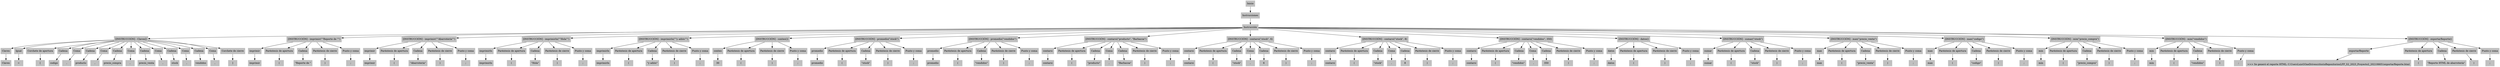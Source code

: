 digraph "Arbol de derivación" {
	bgcolor=white fontname=Helvetica fontsize=12 rankdir=TB
	node [color=lightgray fontcolor=black shape=rectangle style=filled]
	"eb68b9e7-784b-11ee-a372-089798b85202" [label=Inicio color=gray]
	"eb68b9e8-784b-11ee-b786-089798b85202" [label="Instrucción" color=gray]
	"eb68b9e9-784b-11ee-aa53-089798b85202" [label=Instrucciones color=gray]
	"eb68b9e7-784b-11ee-a372-089798b85202" -> "eb68b9e9-784b-11ee-aa53-089798b85202" [color=black]
	"eb68b9e9-784b-11ee-aa53-089798b85202" -> "eb68b9e8-784b-11ee-b786-089798b85202" [color=black]
	"eb68b9ea-784b-11ee-9270-089798b85202" [label="[INSTRUCCIÓN] - Claves[]" color=gray]
	"eb68b9eb-784b-11ee-b042-089798b85202" [label=Claves color=gray]
	"eb68b9ec-784b-11ee-a604-089798b85202" [label=Claves color=gray]
	"eb68b9ea-784b-11ee-9270-089798b85202" -> "eb68b9ec-784b-11ee-a604-089798b85202" [color=black]
	"eb68b9e8-784b-11ee-b786-089798b85202" -> "eb68b9ea-784b-11ee-9270-089798b85202" [color=black]
	"eb68b9ec-784b-11ee-a604-089798b85202" -> "eb68b9eb-784b-11ee-b042-089798b85202" [color=black]
	"eb68e0e5-784b-11ee-a242-089798b85202" [label=Igual color=gray]
	"eb68e0e6-784b-11ee-a28e-089798b85202" [label="=" color=gray]
	"eb68e0e5-784b-11ee-a242-089798b85202" -> "eb68e0e6-784b-11ee-a28e-089798b85202" [color=black]
	"eb68b9ea-784b-11ee-9270-089798b85202" -> "eb68e0e5-784b-11ee-a242-089798b85202" [color=black]
	"eb68e0e7-784b-11ee-a713-089798b85202" [label="Corchete de apertura" color=gray]
	"eb68e0e8-784b-11ee-b0c9-089798b85202" [label="[" color=gray]
	"eb68e0e7-784b-11ee-a713-089798b85202" -> "eb68e0e8-784b-11ee-b0c9-089798b85202" [color=black]
	"eb68b9ea-784b-11ee-9270-089798b85202" -> "eb68e0e7-784b-11ee-a713-089798b85202" [color=black]
	"eb68e0e9-784b-11ee-8734-089798b85202" [label=Cadena color=gray]
	"eb68e0ea-784b-11ee-9969-089798b85202" [label=Coma color=gray]
	"eb68e0eb-784b-11ee-ac34-089798b85202" [label=codigo color=gray]
	"eb68e0ec-784b-11ee-8c60-089798b85202" [label="," color=gray]
	"eb68b9ea-784b-11ee-9270-089798b85202" -> "eb68e0e9-784b-11ee-8734-089798b85202" [color=black]
	"eb68b9ea-784b-11ee-9270-089798b85202" -> "eb68e0ea-784b-11ee-9969-089798b85202" [color=black]
	"eb68e0e9-784b-11ee-8734-089798b85202" -> "eb68e0eb-784b-11ee-ac34-089798b85202" [color=black]
	"eb68e0ea-784b-11ee-9969-089798b85202" -> "eb68e0ec-784b-11ee-8c60-089798b85202" [color=black]
	"eb68e0ed-784b-11ee-916c-089798b85202" [label=Cadena color=gray]
	"eb68e0ee-784b-11ee-a5ca-089798b85202" [label=Coma color=gray]
	"eb68e0ef-784b-11ee-bd26-089798b85202" [label=producto color=gray]
	"eb68e0f0-784b-11ee-8a83-089798b85202" [label="," color=gray]
	"eb68b9ea-784b-11ee-9270-089798b85202" -> "eb68e0ed-784b-11ee-916c-089798b85202" [color=black]
	"eb68b9ea-784b-11ee-9270-089798b85202" -> "eb68e0ee-784b-11ee-a5ca-089798b85202" [color=black]
	"eb68e0ed-784b-11ee-916c-089798b85202" -> "eb68e0ef-784b-11ee-bd26-089798b85202" [color=black]
	"eb68e0ee-784b-11ee-a5ca-089798b85202" -> "eb68e0f0-784b-11ee-8a83-089798b85202" [color=black]
	"eb68e0f1-784b-11ee-a004-089798b85202" [label=Cadena color=gray]
	"eb68e0f2-784b-11ee-ba67-089798b85202" [label=Coma color=gray]
	"eb68e0f3-784b-11ee-ac31-089798b85202" [label=precio_compra color=gray]
	"eb68e0f4-784b-11ee-a6b4-089798b85202" [label="," color=gray]
	"eb68b9ea-784b-11ee-9270-089798b85202" -> "eb68e0f1-784b-11ee-a004-089798b85202" [color=black]
	"eb68b9ea-784b-11ee-9270-089798b85202" -> "eb68e0f2-784b-11ee-ba67-089798b85202" [color=black]
	"eb68e0f1-784b-11ee-a004-089798b85202" -> "eb68e0f3-784b-11ee-ac31-089798b85202" [color=black]
	"eb68e0f2-784b-11ee-ba67-089798b85202" -> "eb68e0f4-784b-11ee-a6b4-089798b85202" [color=black]
	"eb68e0f5-784b-11ee-9b57-089798b85202" [label=Cadena color=gray]
	"eb68e0f6-784b-11ee-8df9-089798b85202" [label=Coma color=gray]
	"eb68e0f7-784b-11ee-ba95-089798b85202" [label=precio_venta color=gray]
	"eb68e0f8-784b-11ee-b3ba-089798b85202" [label="," color=gray]
	"eb68b9ea-784b-11ee-9270-089798b85202" -> "eb68e0f5-784b-11ee-9b57-089798b85202" [color=black]
	"eb68b9ea-784b-11ee-9270-089798b85202" -> "eb68e0f6-784b-11ee-8df9-089798b85202" [color=black]
	"eb68e0f5-784b-11ee-9b57-089798b85202" -> "eb68e0f7-784b-11ee-ba95-089798b85202" [color=black]
	"eb68e0f6-784b-11ee-8df9-089798b85202" -> "eb68e0f8-784b-11ee-b3ba-089798b85202" [color=black]
	"eb68e0f9-784b-11ee-910a-089798b85202" [label=Cadena color=gray]
	"eb68e0fa-784b-11ee-8e07-089798b85202" [label=Coma color=gray]
	"eb68e0fb-784b-11ee-ae04-089798b85202" [label=stock color=gray]
	"eb6907f5-784b-11ee-942b-089798b85202" [label="," color=gray]
	"eb68b9ea-784b-11ee-9270-089798b85202" -> "eb68e0f9-784b-11ee-910a-089798b85202" [color=black]
	"eb68b9ea-784b-11ee-9270-089798b85202" -> "eb68e0fa-784b-11ee-8e07-089798b85202" [color=black]
	"eb68e0f9-784b-11ee-910a-089798b85202" -> "eb68e0fb-784b-11ee-ae04-089798b85202" [color=black]
	"eb68e0fa-784b-11ee-8e07-089798b85202" -> "eb6907f5-784b-11ee-942b-089798b85202" [color=black]
	"eb6907f6-784b-11ee-8d57-089798b85202" [label=Cadena color=gray]
	"eb6907f7-784b-11ee-bae3-089798b85202" [label=Coma color=gray]
	"eb6907f8-784b-11ee-8f65-089798b85202" [label=vendidos color=gray]
	"eb6907f9-784b-11ee-b0f6-089798b85202" [label="," color=gray]
	"eb68b9ea-784b-11ee-9270-089798b85202" -> "eb6907f6-784b-11ee-8d57-089798b85202" [color=black]
	"eb68b9ea-784b-11ee-9270-089798b85202" -> "eb6907f7-784b-11ee-bae3-089798b85202" [color=black]
	"eb6907f6-784b-11ee-8d57-089798b85202" -> "eb6907f8-784b-11ee-8f65-089798b85202" [color=black]
	"eb6907f7-784b-11ee-bae3-089798b85202" -> "eb6907f9-784b-11ee-b0f6-089798b85202" [color=black]
	"eb6907fa-784b-11ee-bf4c-089798b85202" [label="Corchete de cierre" color=gray]
	"eb6907fb-784b-11ee-b69e-089798b85202" [label="]" color=gray]
	"eb68b9ea-784b-11ee-9270-089798b85202" -> "eb6907fa-784b-11ee-bf4c-089798b85202" [color=black]
	"eb6907fa-784b-11ee-bf4c-089798b85202" -> "eb6907fb-784b-11ee-b69e-089798b85202" [color=black]
	"eb6907fc-784b-11ee-a229-089798b85202" [label=imprimir color=gray]
	"eb6907fd-784b-11ee-926d-089798b85202" [label=imprimir color=gray]
	"eb6907fc-784b-11ee-a229-089798b85202" -> "eb6907fd-784b-11ee-926d-089798b85202" [color=black]
	"eb6907fe-784b-11ee-94c0-089798b85202" [label="Paréntesis de apertura" color=gray]
	"eb6907ff-784b-11ee-ae92-089798b85202" [label="(" color=gray]
	"eb6907fe-784b-11ee-94c0-089798b85202" -> "eb6907ff-784b-11ee-ae92-089798b85202" [color=black]
	"eb690800-784b-11ee-8c20-089798b85202" [label=Cadena color=gray]
	"eb690801-784b-11ee-98a4-089798b85202" [label="\"Reporte de \"" color=gray]
	"eb690800-784b-11ee-8c20-089798b85202" -> "eb690801-784b-11ee-98a4-089798b85202" [color=black]
	"eb690802-784b-11ee-9248-089798b85202" [label="Paréntesis de cierre" color=gray]
	"eb690803-784b-11ee-a0b3-089798b85202" [label=")" color=gray]
	"eb690802-784b-11ee-9248-089798b85202" -> "eb690803-784b-11ee-a0b3-089798b85202" [color=black]
	"eb690804-784b-11ee-a50c-089798b85202" [label="Punto y coma" color=gray]
	"eb690805-784b-11ee-8702-089798b85202" [label=";" color=gray]
	"eb690804-784b-11ee-a50c-089798b85202" -> "eb690805-784b-11ee-8702-089798b85202" [color=black]
	"eb690806-784b-11ee-a4eb-089798b85202" [label="[INSTRUCCIÓN] - imprimir(\"\"Reporte de \"\")" color=gray]
	"eb690806-784b-11ee-a4eb-089798b85202" -> "eb6907fc-784b-11ee-a229-089798b85202" [color=black]
	"eb690806-784b-11ee-a4eb-089798b85202" -> "eb6907fe-784b-11ee-94c0-089798b85202" [color=black]
	"eb690806-784b-11ee-a4eb-089798b85202" -> "eb690800-784b-11ee-8c20-089798b85202" [color=black]
	"eb690806-784b-11ee-a4eb-089798b85202" -> "eb690802-784b-11ee-9248-089798b85202" [color=black]
	"eb690806-784b-11ee-a4eb-089798b85202" -> "eb690804-784b-11ee-a50c-089798b85202" [color=black]
	"eb68b9e8-784b-11ee-b786-089798b85202" -> "eb690806-784b-11ee-a4eb-089798b85202" [color=black]
	"eb690807-784b-11ee-9aef-089798b85202" [label=imprimir color=gray]
	"eb690808-784b-11ee-a51f-089798b85202" [label=imprimir color=gray]
	"eb690807-784b-11ee-9aef-089798b85202" -> "eb690808-784b-11ee-a51f-089798b85202" [color=black]
	"eb692f12-784b-11ee-aaba-089798b85202" [label="Paréntesis de apertura" color=gray]
	"eb692f13-784b-11ee-abd8-089798b85202" [label="(" color=gray]
	"eb692f12-784b-11ee-aaba-089798b85202" -> "eb692f13-784b-11ee-abd8-089798b85202" [color=black]
	"eb692f14-784b-11ee-9164-089798b85202" [label=Cadena color=gray]
	"eb692f15-784b-11ee-b274-089798b85202" [label="\"Abarrotería\"" color=gray]
	"eb692f14-784b-11ee-9164-089798b85202" -> "eb692f15-784b-11ee-b274-089798b85202" [color=black]
	"eb692f16-784b-11ee-b062-089798b85202" [label="Paréntesis de cierre" color=gray]
	"eb692f17-784b-11ee-8984-089798b85202" [label=")" color=gray]
	"eb692f16-784b-11ee-b062-089798b85202" -> "eb692f17-784b-11ee-8984-089798b85202" [color=black]
	"eb692f18-784b-11ee-b24c-089798b85202" [label="Punto y coma" color=gray]
	"eb692f19-784b-11ee-8e85-089798b85202" [label=";" color=gray]
	"eb692f18-784b-11ee-b24c-089798b85202" -> "eb692f19-784b-11ee-8e85-089798b85202" [color=black]
	"eb692f1a-784b-11ee-9a2a-089798b85202" [label="[INSTRUCCIÓN] - imprimir(\"\"Abarrotería\"\")" color=gray]
	"eb692f1a-784b-11ee-9a2a-089798b85202" -> "eb690807-784b-11ee-9aef-089798b85202" [color=black]
	"eb692f1a-784b-11ee-9a2a-089798b85202" -> "eb692f12-784b-11ee-aaba-089798b85202" [color=black]
	"eb692f1a-784b-11ee-9a2a-089798b85202" -> "eb692f14-784b-11ee-9164-089798b85202" [color=black]
	"eb692f1a-784b-11ee-9a2a-089798b85202" -> "eb692f16-784b-11ee-b062-089798b85202" [color=black]
	"eb692f1a-784b-11ee-9a2a-089798b85202" -> "eb692f18-784b-11ee-b24c-089798b85202" [color=black]
	"eb68b9e8-784b-11ee-b786-089798b85202" -> "eb692f1a-784b-11ee-9a2a-089798b85202" [color=black]
	"eb692f1b-784b-11ee-89af-089798b85202" [label=imprimirln color=gray]
	"eb692f1c-784b-11ee-b82a-089798b85202" [label=imprimirln color=gray]
	"eb692f1b-784b-11ee-89af-089798b85202" -> "eb692f1c-784b-11ee-b82a-089798b85202" [color=black]
	"eb692f1d-784b-11ee-a583-089798b85202" [label="Paréntesis de apertura" color=gray]
	"eb692f1e-784b-11ee-8962-089798b85202" [label="(" color=gray]
	"eb692f1d-784b-11ee-a583-089798b85202" -> "eb692f1e-784b-11ee-8962-089798b85202" [color=black]
	"eb692f1f-784b-11ee-9f1e-089798b85202" [label=Cadena color=gray]
	"eb692f20-784b-11ee-a7ee-089798b85202" [label="\"Hola\"" color=gray]
	"eb692f1f-784b-11ee-9f1e-089798b85202" -> "eb692f20-784b-11ee-a7ee-089798b85202" [color=black]
	"eb692f21-784b-11ee-86ba-089798b85202" [label="Paréntesis de cierre" color=gray]
	"eb692f22-784b-11ee-a548-089798b85202" [label=")" color=gray]
	"eb692f21-784b-11ee-86ba-089798b85202" -> "eb692f22-784b-11ee-a548-089798b85202" [color=black]
	"eb692f23-784b-11ee-8912-089798b85202" [label="Punto y coma" color=gray]
	"eb692f24-784b-11ee-85ae-089798b85202" [label=";" color=gray]
	"eb692f23-784b-11ee-8912-089798b85202" -> "eb692f24-784b-11ee-85ae-089798b85202" [color=black]
	"eb692f25-784b-11ee-a5b7-089798b85202" [label="[INSTRUCCIÓN] - imprimirln(\"\"Hola\"\")" color=gray]
	"eb692f25-784b-11ee-a5b7-089798b85202" -> "eb692f1b-784b-11ee-89af-089798b85202" [color=black]
	"eb692f25-784b-11ee-a5b7-089798b85202" -> "eb692f1d-784b-11ee-a583-089798b85202" [color=black]
	"eb692f25-784b-11ee-a5b7-089798b85202" -> "eb692f1f-784b-11ee-9f1e-089798b85202" [color=black]
	"eb692f25-784b-11ee-a5b7-089798b85202" -> "eb692f21-784b-11ee-86ba-089798b85202" [color=black]
	"eb692f25-784b-11ee-a5b7-089798b85202" -> "eb692f23-784b-11ee-8912-089798b85202" [color=black]
	"eb68b9e8-784b-11ee-b786-089798b85202" -> "eb692f25-784b-11ee-a5b7-089798b85202" [color=black]
	"eb69562d-784b-11ee-9dcf-089798b85202" [label=imprimirln color=gray]
	"eb69562e-784b-11ee-ac1c-089798b85202" [label=imprimirln color=gray]
	"eb69562d-784b-11ee-9dcf-089798b85202" -> "eb69562e-784b-11ee-ac1c-089798b85202" [color=black]
	"eb69562f-784b-11ee-af01-089798b85202" [label="Paréntesis de apertura" color=gray]
	"eb695630-784b-11ee-993b-089798b85202" [label="(" color=gray]
	"eb69562f-784b-11ee-af01-089798b85202" -> "eb695630-784b-11ee-993b-089798b85202" [color=black]
	"eb695631-784b-11ee-89c6-089798b85202" [label=Cadena color=gray]
	"eb695632-784b-11ee-af8c-089798b85202" [label="\"y adiós\"" color=gray]
	"eb695631-784b-11ee-89c6-089798b85202" -> "eb695632-784b-11ee-af8c-089798b85202" [color=black]
	"eb695633-784b-11ee-82f5-089798b85202" [label="Paréntesis de cierre" color=gray]
	"eb695634-784b-11ee-b350-089798b85202" [label=")" color=gray]
	"eb695633-784b-11ee-82f5-089798b85202" -> "eb695634-784b-11ee-b350-089798b85202" [color=black]
	"eb695635-784b-11ee-a452-089798b85202" [label="Punto y coma" color=gray]
	"eb695636-784b-11ee-9413-089798b85202" [label=";" color=gray]
	"eb695635-784b-11ee-a452-089798b85202" -> "eb695636-784b-11ee-9413-089798b85202" [color=black]
	"eb695637-784b-11ee-a760-089798b85202" [label="[INSTRUCCIÓN] - imprimirln(\"\"y adiós\"\")" color=gray]
	"eb695637-784b-11ee-a760-089798b85202" -> "eb69562d-784b-11ee-9dcf-089798b85202" [color=black]
	"eb695637-784b-11ee-a760-089798b85202" -> "eb69562f-784b-11ee-af01-089798b85202" [color=black]
	"eb695637-784b-11ee-a760-089798b85202" -> "eb695631-784b-11ee-89c6-089798b85202" [color=black]
	"eb695637-784b-11ee-a760-089798b85202" -> "eb695633-784b-11ee-82f5-089798b85202" [color=black]
	"eb695637-784b-11ee-a760-089798b85202" -> "eb695635-784b-11ee-a452-089798b85202" [color=black]
	"eb68b9e8-784b-11ee-b786-089798b85202" -> "eb695637-784b-11ee-a760-089798b85202" [color=black]
	"eb695638-784b-11ee-ac0b-089798b85202" [label=conteo color=gray]
	"eb695639-784b-11ee-bc07-089798b85202" [label=30 color=gray]
	"eb69563a-784b-11ee-be4e-089798b85202" [label="Paréntesis de apertura" color=gray]
	"eb69563b-784b-11ee-8217-089798b85202" [label="(" color=gray]
	"eb69563c-784b-11ee-b5dd-089798b85202" [label="Paréntesis de cierre" color=gray]
	"eb69563d-784b-11ee-9a7e-089798b85202" [label=")" color=gray]
	"eb69563e-784b-11ee-97f4-089798b85202" [label="Punto y coma" color=gray]
	"eb69563f-784b-11ee-8d03-089798b85202" [label=";" color=gray]
	"eb695640-784b-11ee-96f6-089798b85202" [label="[INSTRUCCIÓN] - conteo())" color=gray]
	"eb695638-784b-11ee-ac0b-089798b85202" -> "eb695639-784b-11ee-bc07-089798b85202" [color=black]
	"eb69563a-784b-11ee-be4e-089798b85202" -> "eb69563b-784b-11ee-8217-089798b85202" [color=black]
	"eb69563c-784b-11ee-b5dd-089798b85202" -> "eb69563d-784b-11ee-9a7e-089798b85202" [color=black]
	"eb69563e-784b-11ee-97f4-089798b85202" -> "eb69563f-784b-11ee-8d03-089798b85202" [color=black]
	"eb695640-784b-11ee-96f6-089798b85202" -> "eb695638-784b-11ee-ac0b-089798b85202" [color=black]
	"eb695640-784b-11ee-96f6-089798b85202" -> "eb69563a-784b-11ee-be4e-089798b85202" [color=black]
	"eb695640-784b-11ee-96f6-089798b85202" -> "eb69563c-784b-11ee-b5dd-089798b85202" [color=black]
	"eb695640-784b-11ee-96f6-089798b85202" -> "eb69563e-784b-11ee-97f4-089798b85202" [color=black]
	"eb68b9e8-784b-11ee-b786-089798b85202" -> "eb695640-784b-11ee-96f6-089798b85202" [color=black]
	"eb695641-784b-11ee-82c9-089798b85202" [label=promedio color=gray]
	"eb697d34-784b-11ee-b4ca-089798b85202" [label=promedio color=gray]
	"eb695641-784b-11ee-82c9-089798b85202" -> "eb697d34-784b-11ee-b4ca-089798b85202" [color=black]
	"eb697d35-784b-11ee-9508-089798b85202" [label="Paréntesis de apertura" color=gray]
	"eb697d36-784b-11ee-b5f9-089798b85202" [label="(" color=gray]
	"eb697d35-784b-11ee-9508-089798b85202" -> "eb697d36-784b-11ee-b5f9-089798b85202" [color=black]
	"eb697d37-784b-11ee-af37-089798b85202" [label=Cadena color=gray]
	"eb697d38-784b-11ee-a8c3-089798b85202" [label="\"stock\"" color=gray]
	"eb697d37-784b-11ee-af37-089798b85202" -> "eb697d38-784b-11ee-a8c3-089798b85202" [color=black]
	"eb697d39-784b-11ee-a85c-089798b85202" [label="Paréntesis de cierre" color=gray]
	"eb697d3a-784b-11ee-babc-089798b85202" [label=")" color=gray]
	"eb697d39-784b-11ee-a85c-089798b85202" -> "eb697d3a-784b-11ee-babc-089798b85202" [color=black]
	"eb697d3b-784b-11ee-a114-089798b85202" [label="Punto y coma" color=gray]
	"eb697d3c-784b-11ee-977f-089798b85202" [label=";" color=gray]
	"eb697d3b-784b-11ee-a114-089798b85202" -> "eb697d3c-784b-11ee-977f-089798b85202" [color=black]
	"eb697d3d-784b-11ee-b973-089798b85202" [label="[INSTRUCCIÓN] - promedio(\"stock\")" color=gray]
	"eb697d3d-784b-11ee-b973-089798b85202" -> "eb695641-784b-11ee-82c9-089798b85202" [color=black]
	"eb697d3d-784b-11ee-b973-089798b85202" -> "eb697d35-784b-11ee-9508-089798b85202" [color=black]
	"eb697d3d-784b-11ee-b973-089798b85202" -> "eb697d37-784b-11ee-af37-089798b85202" [color=black]
	"eb697d3d-784b-11ee-b973-089798b85202" -> "eb697d39-784b-11ee-a85c-089798b85202" [color=black]
	"eb697d3d-784b-11ee-b973-089798b85202" -> "eb697d3b-784b-11ee-a114-089798b85202" [color=black]
	"eb68b9e8-784b-11ee-b786-089798b85202" -> "eb697d3d-784b-11ee-b973-089798b85202" [color=black]
	"eb697d3e-784b-11ee-877b-089798b85202" [label=promedio color=gray]
	"eb697d3f-784b-11ee-819f-089798b85202" [label=promedio color=gray]
	"eb697d3e-784b-11ee-877b-089798b85202" -> "eb697d3f-784b-11ee-819f-089798b85202" [color=black]
	"eb697d40-784b-11ee-a2f1-089798b85202" [label="Paréntesis de apertura" color=gray]
	"eb697d41-784b-11ee-9cb3-089798b85202" [label="(" color=gray]
	"eb697d40-784b-11ee-a2f1-089798b85202" -> "eb697d41-784b-11ee-9cb3-089798b85202" [color=black]
	"eb697d42-784b-11ee-9a68-089798b85202" [label=Cadena color=gray]
	"eb697d43-784b-11ee-862d-089798b85202" [label="\"vendidos\"" color=gray]
	"eb697d42-784b-11ee-9a68-089798b85202" -> "eb697d43-784b-11ee-862d-089798b85202" [color=black]
	"eb697d44-784b-11ee-b465-089798b85202" [label="Paréntesis de cierre" color=gray]
	"eb697d45-784b-11ee-acd0-089798b85202" [label=")" color=gray]
	"eb697d44-784b-11ee-b465-089798b85202" -> "eb697d45-784b-11ee-acd0-089798b85202" [color=black]
	"eb69a453-784b-11ee-9a53-089798b85202" [label="Punto y coma" color=gray]
	"eb69a454-784b-11ee-9fb7-089798b85202" [label=";" color=gray]
	"eb69a453-784b-11ee-9a53-089798b85202" -> "eb69a454-784b-11ee-9fb7-089798b85202" [color=black]
	"eb69a455-784b-11ee-8f45-089798b85202" [label="[INSTRUCCIÓN] - promedio(\"vendidos\")" color=gray]
	"eb69a455-784b-11ee-8f45-089798b85202" -> "eb697d3e-784b-11ee-877b-089798b85202" [color=black]
	"eb69a455-784b-11ee-8f45-089798b85202" -> "eb697d40-784b-11ee-a2f1-089798b85202" [color=black]
	"eb69a455-784b-11ee-8f45-089798b85202" -> "eb697d42-784b-11ee-9a68-089798b85202" [color=black]
	"eb69a455-784b-11ee-8f45-089798b85202" -> "eb697d44-784b-11ee-b465-089798b85202" [color=black]
	"eb69a455-784b-11ee-8f45-089798b85202" -> "eb69a453-784b-11ee-9a53-089798b85202" [color=black]
	"eb68b9e8-784b-11ee-b786-089798b85202" -> "eb69a455-784b-11ee-8f45-089798b85202" [color=black]
	"eb69a456-784b-11ee-a94e-089798b85202" [label=contarsi color=gray]
	"eb69a457-784b-11ee-b5e2-089798b85202" [label=contarsi color=gray]
	"eb69a456-784b-11ee-a94e-089798b85202" -> "eb69a457-784b-11ee-b5e2-089798b85202" [color=black]
	"eb69a458-784b-11ee-8ef0-089798b85202" [label="Paréntesis de apertura" color=gray]
	"eb69a459-784b-11ee-840c-089798b85202" [label="(" color=gray]
	"eb69a458-784b-11ee-8ef0-089798b85202" -> "eb69a459-784b-11ee-840c-089798b85202" [color=black]
	"eb69a45a-784b-11ee-bbad-089798b85202" [label=Cadena color=gray]
	"eb69a45b-784b-11ee-821b-089798b85202" [label="\"producto\"" color=gray]
	"eb69a45a-784b-11ee-bbad-089798b85202" -> "eb69a45b-784b-11ee-821b-089798b85202" [color=black]
	"eb69a45c-784b-11ee-921f-089798b85202" [label=Coma color=gray]
	"eb69a45d-784b-11ee-8e96-089798b85202" [label="," color=gray]
	"eb69a45c-784b-11ee-921f-089798b85202" -> "eb69a45d-784b-11ee-8e96-089798b85202" [color=black]
	"eb69a45e-784b-11ee-96bc-089798b85202" [label=Cadena color=gray]
	"eb69a45f-784b-11ee-ad4e-089798b85202" [label="\"Barbacoa\"" color=gray]
	"eb69a45e-784b-11ee-96bc-089798b85202" -> "eb69a45f-784b-11ee-ad4e-089798b85202" [color=black]
	"eb69a460-784b-11ee-952c-089798b85202" [label="Paréntesis de cierre" color=gray]
	"eb69a461-784b-11ee-91e6-089798b85202" [label=")" color=gray]
	"eb69a460-784b-11ee-952c-089798b85202" -> "eb69a461-784b-11ee-91e6-089798b85202" [color=black]
	"eb69a462-784b-11ee-b852-089798b85202" [label="Punto y coma" color=gray]
	"eb69a463-784b-11ee-9a55-089798b85202" [label=";" color=gray]
	"eb69a462-784b-11ee-b852-089798b85202" -> "eb69a463-784b-11ee-9a55-089798b85202" [color=black]
	"eb69a464-784b-11ee-8118-089798b85202" [label="[INSTRUCCIÓN] - contarsi(\"producto\", \"Barbacoa\")" color=gray]
	"eb69a464-784b-11ee-8118-089798b85202" -> "eb69a456-784b-11ee-a94e-089798b85202" [color=black]
	"eb69a464-784b-11ee-8118-089798b85202" -> "eb69a458-784b-11ee-8ef0-089798b85202" [color=black]
	"eb69a464-784b-11ee-8118-089798b85202" -> "eb69a45a-784b-11ee-bbad-089798b85202" [color=black]
	"eb69a464-784b-11ee-8118-089798b85202" -> "eb69a45c-784b-11ee-921f-089798b85202" [color=black]
	"eb69a464-784b-11ee-8118-089798b85202" -> "eb69a45e-784b-11ee-96bc-089798b85202" [color=black]
	"eb69a464-784b-11ee-8118-089798b85202" -> "eb69a460-784b-11ee-952c-089798b85202" [color=black]
	"eb69a464-784b-11ee-8118-089798b85202" -> "eb69a462-784b-11ee-b852-089798b85202" [color=black]
	"eb68b9e8-784b-11ee-b786-089798b85202" -> "eb69a464-784b-11ee-8118-089798b85202" [color=black]
	"eb69a465-784b-11ee-9c6c-089798b85202" [label=contarsi color=gray]
	"eb69a466-784b-11ee-a587-089798b85202" [label=contarsi color=gray]
	"eb69a465-784b-11ee-9c6c-089798b85202" -> "eb69a466-784b-11ee-a587-089798b85202" [color=black]
	"eb69cb58-784b-11ee-a10e-089798b85202" [label="Paréntesis de apertura" color=gray]
	"eb69cb59-784b-11ee-b6c5-089798b85202" [label="(" color=gray]
	"eb69cb58-784b-11ee-a10e-089798b85202" -> "eb69cb59-784b-11ee-b6c5-089798b85202" [color=black]
	"eb69cb5a-784b-11ee-9925-089798b85202" [label=Cadena color=gray]
	"eb69cb5b-784b-11ee-b245-089798b85202" [label="\"stock\"" color=gray]
	"eb69cb5a-784b-11ee-9925-089798b85202" -> "eb69cb5b-784b-11ee-b245-089798b85202" [color=black]
	"eb69cb5c-784b-11ee-ac6b-089798b85202" [label=Coma color=gray]
	"eb69cb5d-784b-11ee-bd7b-089798b85202" [label="," color=gray]
	"eb69cb5c-784b-11ee-ac6b-089798b85202" -> "eb69cb5d-784b-11ee-bd7b-089798b85202" [color=black]
	"eb69cb5e-784b-11ee-a709-089798b85202" [label=Cadena color=gray]
	"eb69cb5f-784b-11ee-9174-089798b85202" [label=6 color=gray]
	"eb69cb5e-784b-11ee-a709-089798b85202" -> "eb69cb5f-784b-11ee-9174-089798b85202" [color=black]
	"eb69cb60-784b-11ee-b419-089798b85202" [label="Paréntesis de cierre" color=gray]
	"eb69cb61-784b-11ee-9270-089798b85202" [label=")" color=gray]
	"eb69cb60-784b-11ee-b419-089798b85202" -> "eb69cb61-784b-11ee-9270-089798b85202" [color=black]
	"eb69cb62-784b-11ee-a109-089798b85202" [label="Punto y coma" color=gray]
	"eb69cb63-784b-11ee-892f-089798b85202" [label=";" color=gray]
	"eb69cb62-784b-11ee-a109-089798b85202" -> "eb69cb63-784b-11ee-892f-089798b85202" [color=black]
	"eb69cb64-784b-11ee-8fc9-089798b85202" [label="[INSTRUCCIÓN] - contarsi(\"stock\", 6)" color=gray]
	"eb69cb64-784b-11ee-8fc9-089798b85202" -> "eb69a465-784b-11ee-9c6c-089798b85202" [color=black]
	"eb69cb64-784b-11ee-8fc9-089798b85202" -> "eb69cb58-784b-11ee-a10e-089798b85202" [color=black]
	"eb69cb64-784b-11ee-8fc9-089798b85202" -> "eb69cb5a-784b-11ee-9925-089798b85202" [color=black]
	"eb69cb64-784b-11ee-8fc9-089798b85202" -> "eb69cb5c-784b-11ee-ac6b-089798b85202" [color=black]
	"eb69cb64-784b-11ee-8fc9-089798b85202" -> "eb69cb5e-784b-11ee-a709-089798b85202" [color=black]
	"eb69cb64-784b-11ee-8fc9-089798b85202" -> "eb69cb60-784b-11ee-b419-089798b85202" [color=black]
	"eb69cb64-784b-11ee-8fc9-089798b85202" -> "eb69cb62-784b-11ee-a109-089798b85202" [color=black]
	"eb68b9e8-784b-11ee-b786-089798b85202" -> "eb69cb64-784b-11ee-8fc9-089798b85202" [color=black]
	"eb69cb65-784b-11ee-a24f-089798b85202" [label=contarsi color=gray]
	"eb69cb66-784b-11ee-bd8c-089798b85202" [label=contarsi color=gray]
	"eb69cb65-784b-11ee-a24f-089798b85202" -> "eb69cb66-784b-11ee-bd8c-089798b85202" [color=black]
	"eb69cb67-784b-11ee-bea8-089798b85202" [label="Paréntesis de apertura" color=gray]
	"eb69cb68-784b-11ee-a174-089798b85202" [label="(" color=gray]
	"eb69cb67-784b-11ee-bea8-089798b85202" -> "eb69cb68-784b-11ee-a174-089798b85202" [color=black]
	"eb69cb69-784b-11ee-9f25-089798b85202" [label=Cadena color=gray]
	"eb69cb6a-784b-11ee-8e61-089798b85202" [label="\"stock\"" color=gray]
	"eb69cb69-784b-11ee-9f25-089798b85202" -> "eb69cb6a-784b-11ee-8e61-089798b85202" [color=black]
	"eb69cb6b-784b-11ee-aa76-089798b85202" [label=Coma color=gray]
	"eb69cb6c-784b-11ee-bc1e-089798b85202" [label="," color=gray]
	"eb69cb6b-784b-11ee-aa76-089798b85202" -> "eb69cb6c-784b-11ee-bc1e-089798b85202" [color=black]
	"eb69cb6d-784b-11ee-8c28-089798b85202" [label=Cadena color=gray]
	"eb69cb6e-784b-11ee-b339-089798b85202" [label=8 color=gray]
	"eb69cb6d-784b-11ee-8c28-089798b85202" -> "eb69cb6e-784b-11ee-b339-089798b85202" [color=black]
	"eb69cb6f-784b-11ee-b872-089798b85202" [label="Paréntesis de cierre" color=gray]
	"eb69f270-784b-11ee-a598-089798b85202" [label=")" color=gray]
	"eb69cb6f-784b-11ee-b872-089798b85202" -> "eb69f270-784b-11ee-a598-089798b85202" [color=black]
	"eb69f271-784b-11ee-808f-089798b85202" [label="Punto y coma" color=gray]
	"eb69f272-784b-11ee-b72e-089798b85202" [label=";" color=gray]
	"eb69f271-784b-11ee-808f-089798b85202" -> "eb69f272-784b-11ee-b72e-089798b85202" [color=black]
	"eb69f273-784b-11ee-b6f9-089798b85202" [label="[INSTRUCCIÓN] - contarsi(\"stock\", 8)" color=gray]
	"eb69f273-784b-11ee-b6f9-089798b85202" -> "eb69cb65-784b-11ee-a24f-089798b85202" [color=black]
	"eb69f273-784b-11ee-b6f9-089798b85202" -> "eb69cb67-784b-11ee-bea8-089798b85202" [color=black]
	"eb69f273-784b-11ee-b6f9-089798b85202" -> "eb69cb69-784b-11ee-9f25-089798b85202" [color=black]
	"eb69f273-784b-11ee-b6f9-089798b85202" -> "eb69cb6b-784b-11ee-aa76-089798b85202" [color=black]
	"eb69f273-784b-11ee-b6f9-089798b85202" -> "eb69cb6d-784b-11ee-8c28-089798b85202" [color=black]
	"eb69f273-784b-11ee-b6f9-089798b85202" -> "eb69cb6f-784b-11ee-b872-089798b85202" [color=black]
	"eb69f273-784b-11ee-b6f9-089798b85202" -> "eb69f271-784b-11ee-808f-089798b85202" [color=black]
	"eb68b9e8-784b-11ee-b786-089798b85202" -> "eb69f273-784b-11ee-b6f9-089798b85202" [color=black]
	"eb69f274-784b-11ee-ba05-089798b85202" [label=contarsi color=gray]
	"eb69f275-784b-11ee-9e4e-089798b85202" [label=contarsi color=gray]
	"eb69f274-784b-11ee-ba05-089798b85202" -> "eb69f275-784b-11ee-9e4e-089798b85202" [color=black]
	"eb69f276-784b-11ee-af22-089798b85202" [label="Paréntesis de apertura" color=gray]
	"eb69f277-784b-11ee-90ff-089798b85202" [label="(" color=gray]
	"eb69f276-784b-11ee-af22-089798b85202" -> "eb69f277-784b-11ee-90ff-089798b85202" [color=black]
	"eb69f278-784b-11ee-84a0-089798b85202" [label=Cadena color=gray]
	"eb69f279-784b-11ee-8e2b-089798b85202" [label="\"vendidos\"" color=gray]
	"eb69f278-784b-11ee-84a0-089798b85202" -> "eb69f279-784b-11ee-8e2b-089798b85202" [color=black]
	"eb69f27a-784b-11ee-95d7-089798b85202" [label=Coma color=gray]
	"eb69f27b-784b-11ee-8433-089798b85202" [label="," color=gray]
	"eb69f27a-784b-11ee-95d7-089798b85202" -> "eb69f27b-784b-11ee-8433-089798b85202" [color=black]
	"eb69f27c-784b-11ee-9d5b-089798b85202" [label=Cadena color=gray]
	"eb69f27d-784b-11ee-8dcf-089798b85202" [label=350 color=gray]
	"eb69f27c-784b-11ee-9d5b-089798b85202" -> "eb69f27d-784b-11ee-8dcf-089798b85202" [color=black]
	"eb69f27e-784b-11ee-b91e-089798b85202" [label="Paréntesis de cierre" color=gray]
	"eb69f27f-784b-11ee-bb3b-089798b85202" [label=")" color=gray]
	"eb69f27e-784b-11ee-b91e-089798b85202" -> "eb69f27f-784b-11ee-bb3b-089798b85202" [color=black]
	"eb69f280-784b-11ee-a8cc-089798b85202" [label="Punto y coma" color=gray]
	"eb69f281-784b-11ee-bac2-089798b85202" [label=";" color=gray]
	"eb69f280-784b-11ee-a8cc-089798b85202" -> "eb69f281-784b-11ee-bac2-089798b85202" [color=black]
	"eb69f282-784b-11ee-85bc-089798b85202" [label="[INSTRUCCIÓN] - contarsi(\"vendidos\", 350)" color=gray]
	"eb69f282-784b-11ee-85bc-089798b85202" -> "eb69f274-784b-11ee-ba05-089798b85202" [color=black]
	"eb69f282-784b-11ee-85bc-089798b85202" -> "eb69f276-784b-11ee-af22-089798b85202" [color=black]
	"eb69f282-784b-11ee-85bc-089798b85202" -> "eb69f278-784b-11ee-84a0-089798b85202" [color=black]
	"eb69f282-784b-11ee-85bc-089798b85202" -> "eb69f27a-784b-11ee-95d7-089798b85202" [color=black]
	"eb69f282-784b-11ee-85bc-089798b85202" -> "eb69f27c-784b-11ee-9d5b-089798b85202" [color=black]
	"eb69f282-784b-11ee-85bc-089798b85202" -> "eb69f27e-784b-11ee-b91e-089798b85202" [color=black]
	"eb69f282-784b-11ee-85bc-089798b85202" -> "eb69f280-784b-11ee-a8cc-089798b85202" [color=black]
	"eb68b9e8-784b-11ee-b786-089798b85202" -> "eb69f282-784b-11ee-85bc-089798b85202" [color=black]
	"eb6a1973-784b-11ee-b664-089798b85202" [label=datos color=gray]
	"eb6a1974-784b-11ee-a9e3-089798b85202" [label=datos color=gray]
	"eb6a1975-784b-11ee-a6f6-089798b85202" [label="Paréntesis de apertura" color=gray]
	"eb6a1976-784b-11ee-a81e-089798b85202" [label="(" color=gray]
	"eb6a1977-784b-11ee-97ff-089798b85202" [label="Paréntesis de cierre" color=gray]
	"eb6a1978-784b-11ee-bf92-089798b85202" [label=")" color=gray]
	"eb6a4088-784b-11ee-afb6-089798b85202" [label="Punto y coma" color=gray]
	"eb6a4089-784b-11ee-82b8-089798b85202" [label=";" color=gray]
	"eb6a408a-784b-11ee-b224-089798b85202" [label="[INSTRUCCIÓN] - datos()" color=gray]
	"eb6a1973-784b-11ee-b664-089798b85202" -> "eb6a1974-784b-11ee-a9e3-089798b85202" [color=black]
	"eb6a1975-784b-11ee-a6f6-089798b85202" -> "eb6a1976-784b-11ee-a81e-089798b85202" [color=black]
	"eb6a1977-784b-11ee-97ff-089798b85202" -> "eb6a1978-784b-11ee-bf92-089798b85202" [color=black]
	"eb6a4088-784b-11ee-afb6-089798b85202" -> "eb6a4089-784b-11ee-82b8-089798b85202" [color=black]
	"eb6a408a-784b-11ee-b224-089798b85202" -> "eb6a1973-784b-11ee-b664-089798b85202" [color=black]
	"eb6a408a-784b-11ee-b224-089798b85202" -> "eb6a1975-784b-11ee-a6f6-089798b85202" [color=black]
	"eb6a408a-784b-11ee-b224-089798b85202" -> "eb6a1977-784b-11ee-97ff-089798b85202" [color=black]
	"eb6a408a-784b-11ee-b224-089798b85202" -> "eb6a4088-784b-11ee-afb6-089798b85202" [color=black]
	"eb68b9e8-784b-11ee-b786-089798b85202" -> "eb6a408a-784b-11ee-b224-089798b85202" [color=black]
	"eb6a408b-784b-11ee-a0e3-089798b85202" [label=sumar color=gray]
	"eb6a408c-784b-11ee-a1b7-089798b85202" [label=sumar color=gray]
	"eb6a408d-784b-11ee-924f-089798b85202" [label="Paréntesis de apertura" color=gray]
	"eb6a408e-784b-11ee-a880-089798b85202" [label="(" color=gray]
	"eb6a408f-784b-11ee-9083-089798b85202" [label=Cadena color=gray]
	"eb6a4090-784b-11ee-8566-089798b85202" [label="\"stock\"" color=gray]
	"eb6a4091-784b-11ee-96e8-089798b85202" [label="Paréntesis de cierre" color=gray]
	"eb6a4092-784b-11ee-b838-089798b85202" [label=")" color=gray]
	"eb6a4093-784b-11ee-8c03-089798b85202" [label="Punto y coma" color=gray]
	"eb6a4094-784b-11ee-b981-089798b85202" [label=";" color=gray]
	"eb6a4095-784b-11ee-ac08-089798b85202" [label="[INSTRUCCIÓN] - sumar(\"stock\")" color=gray]
	"eb6a408b-784b-11ee-a0e3-089798b85202" -> "eb6a408c-784b-11ee-a1b7-089798b85202" [color=black]
	"eb6a408d-784b-11ee-924f-089798b85202" -> "eb6a408e-784b-11ee-a880-089798b85202" [color=black]
	"eb6a408f-784b-11ee-9083-089798b85202" -> "eb6a4090-784b-11ee-8566-089798b85202" [color=black]
	"eb6a4091-784b-11ee-96e8-089798b85202" -> "eb6a4092-784b-11ee-b838-089798b85202" [color=black]
	"eb6a4093-784b-11ee-8c03-089798b85202" -> "eb6a4094-784b-11ee-b981-089798b85202" [color=black]
	"eb6a4095-784b-11ee-ac08-089798b85202" -> "eb6a408b-784b-11ee-a0e3-089798b85202" [color=black]
	"eb6a4095-784b-11ee-ac08-089798b85202" -> "eb6a408d-784b-11ee-924f-089798b85202" [color=black]
	"eb6a4095-784b-11ee-ac08-089798b85202" -> "eb6a408f-784b-11ee-9083-089798b85202" [color=black]
	"eb6a4095-784b-11ee-ac08-089798b85202" -> "eb6a4091-784b-11ee-96e8-089798b85202" [color=black]
	"eb6a4095-784b-11ee-ac08-089798b85202" -> "eb6a4093-784b-11ee-8c03-089798b85202" [color=black]
	"eb68b9e8-784b-11ee-b786-089798b85202" -> "eb6a4095-784b-11ee-ac08-089798b85202" [color=black]
	"eb6a4096-784b-11ee-8b9d-089798b85202" [label=max color=gray]
	"eb6a4097-784b-11ee-adfd-089798b85202" [label=max color=gray]
	"eb6a4096-784b-11ee-8b9d-089798b85202" -> "eb6a4097-784b-11ee-adfd-089798b85202" [color=black]
	"eb6a4098-784b-11ee-8c58-089798b85202" [label="Paréntesis de apertura" color=gray]
	"eb6a4099-784b-11ee-9ec4-089798b85202" [label="(" color=gray]
	"eb6a4098-784b-11ee-8c58-089798b85202" -> "eb6a4099-784b-11ee-9ec4-089798b85202" [color=black]
	"eb6a409a-784b-11ee-9651-089798b85202" [label=Cadena color=gray]
	"eb6a409b-784b-11ee-8a28-089798b85202" [label="\"precio_venta\"" color=gray]
	"eb6a409a-784b-11ee-9651-089798b85202" -> "eb6a409b-784b-11ee-8a28-089798b85202" [color=black]
	"eb6a6798-784b-11ee-80d9-089798b85202" [label="Paréntesis de cierre" color=gray]
	"eb6a6799-784b-11ee-9353-089798b85202" [label=")" color=gray]
	"eb6a6798-784b-11ee-80d9-089798b85202" -> "eb6a6799-784b-11ee-9353-089798b85202" [color=black]
	"eb6a679a-784b-11ee-ae96-089798b85202" [label="Punto y coma" color=gray]
	"eb6a679b-784b-11ee-bff0-089798b85202" [label=";" color=gray]
	"eb6a679a-784b-11ee-ae96-089798b85202" -> "eb6a679b-784b-11ee-bff0-089798b85202" [color=black]
	"eb6a679c-784b-11ee-a5eb-089798b85202" [label="[INSTRUCCIÓN] - max(\"precio_venta\")" color=gray]
	"eb6a679c-784b-11ee-a5eb-089798b85202" -> "eb6a4096-784b-11ee-8b9d-089798b85202" [color=black]
	"eb6a679c-784b-11ee-a5eb-089798b85202" -> "eb6a4098-784b-11ee-8c58-089798b85202" [color=black]
	"eb6a679c-784b-11ee-a5eb-089798b85202" -> "eb6a409a-784b-11ee-9651-089798b85202" [color=black]
	"eb6a679c-784b-11ee-a5eb-089798b85202" -> "eb6a6798-784b-11ee-80d9-089798b85202" [color=black]
	"eb6a679c-784b-11ee-a5eb-089798b85202" -> "eb6a679a-784b-11ee-ae96-089798b85202" [color=black]
	"eb68b9e8-784b-11ee-b786-089798b85202" -> "eb6a679c-784b-11ee-a5eb-089798b85202" [color=black]
	"eb6a679d-784b-11ee-aad7-089798b85202" [label=max color=gray]
	"eb6a679e-784b-11ee-844f-089798b85202" [label=max color=gray]
	"eb6a679d-784b-11ee-aad7-089798b85202" -> "eb6a679e-784b-11ee-844f-089798b85202" [color=black]
	"eb6a679f-784b-11ee-94f5-089798b85202" [label="Paréntesis de apertura" color=gray]
	"eb6a67a0-784b-11ee-af67-089798b85202" [label="(" color=gray]
	"eb6a679f-784b-11ee-94f5-089798b85202" -> "eb6a67a0-784b-11ee-af67-089798b85202" [color=black]
	"eb6a67a1-784b-11ee-9ea5-089798b85202" [label=Cadena color=gray]
	"eb6a67a2-784b-11ee-9603-089798b85202" [label="\"codigo\"" color=gray]
	"eb6a67a1-784b-11ee-9ea5-089798b85202" -> "eb6a67a2-784b-11ee-9603-089798b85202" [color=black]
	"eb6a67a3-784b-11ee-9793-089798b85202" [label="Paréntesis de cierre" color=gray]
	"eb6a67a4-784b-11ee-8548-089798b85202" [label=")" color=gray]
	"eb6a67a3-784b-11ee-9793-089798b85202" -> "eb6a67a4-784b-11ee-8548-089798b85202" [color=black]
	"eb6a67a5-784b-11ee-8a79-089798b85202" [label="Punto y coma" color=gray]
	"eb6a67a6-784b-11ee-8a5f-089798b85202" [label=";" color=gray]
	"eb6a67a5-784b-11ee-8a79-089798b85202" -> "eb6a67a6-784b-11ee-8a5f-089798b85202" [color=black]
	"eb6a67a7-784b-11ee-84ab-089798b85202" [label="[INSTRUCCIÓN] - max(\"codigo\")" color=gray]
	"eb6a67a7-784b-11ee-84ab-089798b85202" -> "eb6a679d-784b-11ee-aad7-089798b85202" [color=black]
	"eb6a67a7-784b-11ee-84ab-089798b85202" -> "eb6a679f-784b-11ee-94f5-089798b85202" [color=black]
	"eb6a67a7-784b-11ee-84ab-089798b85202" -> "eb6a67a1-784b-11ee-9ea5-089798b85202" [color=black]
	"eb6a67a7-784b-11ee-84ab-089798b85202" -> "eb6a67a3-784b-11ee-9793-089798b85202" [color=black]
	"eb6a67a7-784b-11ee-84ab-089798b85202" -> "eb6a67a5-784b-11ee-8a79-089798b85202" [color=black]
	"eb68b9e8-784b-11ee-b786-089798b85202" -> "eb6a67a7-784b-11ee-84ab-089798b85202" [color=black]
	"eb6a67a8-784b-11ee-94b3-089798b85202" [label=min color=gray]
	"eb6a67a9-784b-11ee-8d72-089798b85202" [label=min color=gray]
	"eb6a67a8-784b-11ee-94b3-089798b85202" -> "eb6a67a9-784b-11ee-8d72-089798b85202" [color=black]
	"eb6a67aa-784b-11ee-b1e7-089798b85202" [label="Paréntesis de apertura" color=gray]
	"eb6a8ea2-784b-11ee-8b9a-089798b85202" [label="(" color=gray]
	"eb6a67aa-784b-11ee-b1e7-089798b85202" -> "eb6a8ea2-784b-11ee-8b9a-089798b85202" [color=black]
	"eb6a8ea3-784b-11ee-91cc-089798b85202" [label=Cadena color=gray]
	"eb6a8ea4-784b-11ee-b27e-089798b85202" [label="\"precio_compra\"" color=gray]
	"eb6a8ea3-784b-11ee-91cc-089798b85202" -> "eb6a8ea4-784b-11ee-b27e-089798b85202" [color=black]
	"eb6a8ea5-784b-11ee-b4b1-089798b85202" [label="Paréntesis de cierre" color=gray]
	"eb6a8ea6-784b-11ee-9da5-089798b85202" [label=")" color=gray]
	"eb6a8ea5-784b-11ee-b4b1-089798b85202" -> "eb6a8ea6-784b-11ee-9da5-089798b85202" [color=black]
	"eb6a8ea7-784b-11ee-904b-089798b85202" [label="Punto y coma" color=gray]
	"eb6a8ea8-784b-11ee-9f9e-089798b85202" [label=";" color=gray]
	"eb6a8ea7-784b-11ee-904b-089798b85202" -> "eb6a8ea8-784b-11ee-9f9e-089798b85202" [color=black]
	"eb6a8ea9-784b-11ee-963b-089798b85202" [label="[INSTRUCCIÓN] - min(\"precio_compra\")" color=gray]
	"eb6a8ea9-784b-11ee-963b-089798b85202" -> "eb6a67a8-784b-11ee-94b3-089798b85202" [color=black]
	"eb6a8ea9-784b-11ee-963b-089798b85202" -> "eb6a67aa-784b-11ee-b1e7-089798b85202" [color=black]
	"eb6a8ea9-784b-11ee-963b-089798b85202" -> "eb6a8ea3-784b-11ee-91cc-089798b85202" [color=black]
	"eb6a8ea9-784b-11ee-963b-089798b85202" -> "eb6a8ea5-784b-11ee-b4b1-089798b85202" [color=black]
	"eb6a8ea9-784b-11ee-963b-089798b85202" -> "eb6a8ea7-784b-11ee-904b-089798b85202" [color=black]
	"eb68b9e8-784b-11ee-b786-089798b85202" -> "eb6a8ea9-784b-11ee-963b-089798b85202" [color=black]
	"eb6a8eaa-784b-11ee-a5f6-089798b85202" [label=min color=gray]
	"eb6a8eab-784b-11ee-a70b-089798b85202" [label=min color=gray]
	"eb6a8eaa-784b-11ee-a5f6-089798b85202" -> "eb6a8eab-784b-11ee-a70b-089798b85202" [color=black]
	"eb6a8eac-784b-11ee-bbf9-089798b85202" [label="Paréntesis de apertura" color=gray]
	"eb6a8ead-784b-11ee-a9e0-089798b85202" [label="(" color=gray]
	"eb6a8eac-784b-11ee-bbf9-089798b85202" -> "eb6a8ead-784b-11ee-a9e0-089798b85202" [color=black]
	"eb6a8eae-784b-11ee-a621-089798b85202" [label=Cadena color=gray]
	"eb6a8eaf-784b-11ee-9917-089798b85202" [label="\"vendidos\"" color=gray]
	"eb6a8eae-784b-11ee-a621-089798b85202" -> "eb6a8eaf-784b-11ee-9917-089798b85202" [color=black]
	"eb6a8eb0-784b-11ee-a236-089798b85202" [label="Paréntesis de cierre" color=gray]
	"eb6a8eb1-784b-11ee-b42e-089798b85202" [label=")" color=gray]
	"eb6a8eb0-784b-11ee-a236-089798b85202" -> "eb6a8eb1-784b-11ee-b42e-089798b85202" [color=black]
	"eb6a8eb2-784b-11ee-829d-089798b85202" [label="Punto y coma" color=gray]
	"eb6a8eb3-784b-11ee-a37f-089798b85202" [label=";" color=gray]
	"eb6a8eb2-784b-11ee-829d-089798b85202" -> "eb6a8eb3-784b-11ee-a37f-089798b85202" [color=black]
	"eb6a8eb4-784b-11ee-b3fc-089798b85202" [label="[INSTRUCCIÓN] - min(\"vendidos\")" color=gray]
	"eb6a8eb4-784b-11ee-b3fc-089798b85202" -> "eb6a8eaa-784b-11ee-a5f6-089798b85202" [color=black]
	"eb6a8eb4-784b-11ee-b3fc-089798b85202" -> "eb6a8eac-784b-11ee-bbf9-089798b85202" [color=black]
	"eb6a8eb4-784b-11ee-b3fc-089798b85202" -> "eb6a8eae-784b-11ee-a621-089798b85202" [color=black]
	"eb6a8eb4-784b-11ee-b3fc-089798b85202" -> "eb6a8eb0-784b-11ee-a236-089798b85202" [color=black]
	"eb6a8eb4-784b-11ee-b3fc-089798b85202" -> "eb6a8eb2-784b-11ee-829d-089798b85202" [color=black]
	"eb68b9e8-784b-11ee-b786-089798b85202" -> "eb6a8eb4-784b-11ee-b3fc-089798b85202" [color=black]
	"eb6ab5b9-784b-11ee-9d22-089798b85202" [label=exportarReporte color=gray]
	"eb6ab5ba-784b-11ee-84c2-089798b85202" [label="
>>> Se generó el reporte HTML: C:\Users\LuisG\OneDrive\Escritorio\Repositorios\LFP_S2_2023_Proyecto2_202106651\exportarReporte.html" color=gray]
	"eb6ab5b9-784b-11ee-9d22-089798b85202" -> "eb6ab5ba-784b-11ee-84c2-089798b85202" [color=black]
	"eb6adcce-784b-11ee-bd3e-089798b85202" [label="Paréntesis de apertura" color=gray]
	"eb6adccf-784b-11ee-b3e5-089798b85202" [label="(" color=gray]
	"eb6adcce-784b-11ee-bd3e-089798b85202" -> "eb6adccf-784b-11ee-b3e5-089798b85202" [color=black]
	"eb6adcd0-784b-11ee-bd87-089798b85202" [label=Cadena color=gray]
	"eb6adcd1-784b-11ee-a833-089798b85202" [label="\"Reporte HTML de abarrotería\"" color=gray]
	"eb6adcd0-784b-11ee-bd87-089798b85202" -> "eb6adcd1-784b-11ee-a833-089798b85202" [color=black]
	"eb6adcd2-784b-11ee-8554-089798b85202" [label="Paréntesis de cierre" color=gray]
	"eb6adcd3-784b-11ee-844f-089798b85202" [label=")" color=gray]
	"eb6adcd2-784b-11ee-8554-089798b85202" -> "eb6adcd3-784b-11ee-844f-089798b85202" [color=black]
	"eb6adcd4-784b-11ee-ac8d-089798b85202" [label="Punto y coma" color=gray]
	"eb6adcd5-784b-11ee-b15f-089798b85202" [label=";" color=gray]
	"eb6adcd4-784b-11ee-ac8d-089798b85202" -> "eb6adcd5-784b-11ee-b15f-089798b85202" [color=black]
	"eb6adcd6-784b-11ee-a0e9-089798b85202" [label="[INSTRUCCIÓN] - exportarReporte()" color=gray]
	"eb6adcd6-784b-11ee-a0e9-089798b85202" -> "eb6ab5b9-784b-11ee-9d22-089798b85202" [color=black]
	"eb6adcd6-784b-11ee-a0e9-089798b85202" -> "eb6adcce-784b-11ee-bd3e-089798b85202" [color=black]
	"eb6adcd6-784b-11ee-a0e9-089798b85202" -> "eb6adcd0-784b-11ee-bd87-089798b85202" [color=black]
	"eb6adcd6-784b-11ee-a0e9-089798b85202" -> "eb6adcd2-784b-11ee-8554-089798b85202" [color=black]
	"eb6adcd6-784b-11ee-a0e9-089798b85202" -> "eb6adcd4-784b-11ee-ac8d-089798b85202" [color=black]
	"eb68b9e8-784b-11ee-b786-089798b85202" -> "eb6adcd6-784b-11ee-a0e9-089798b85202" [color=black]
}
